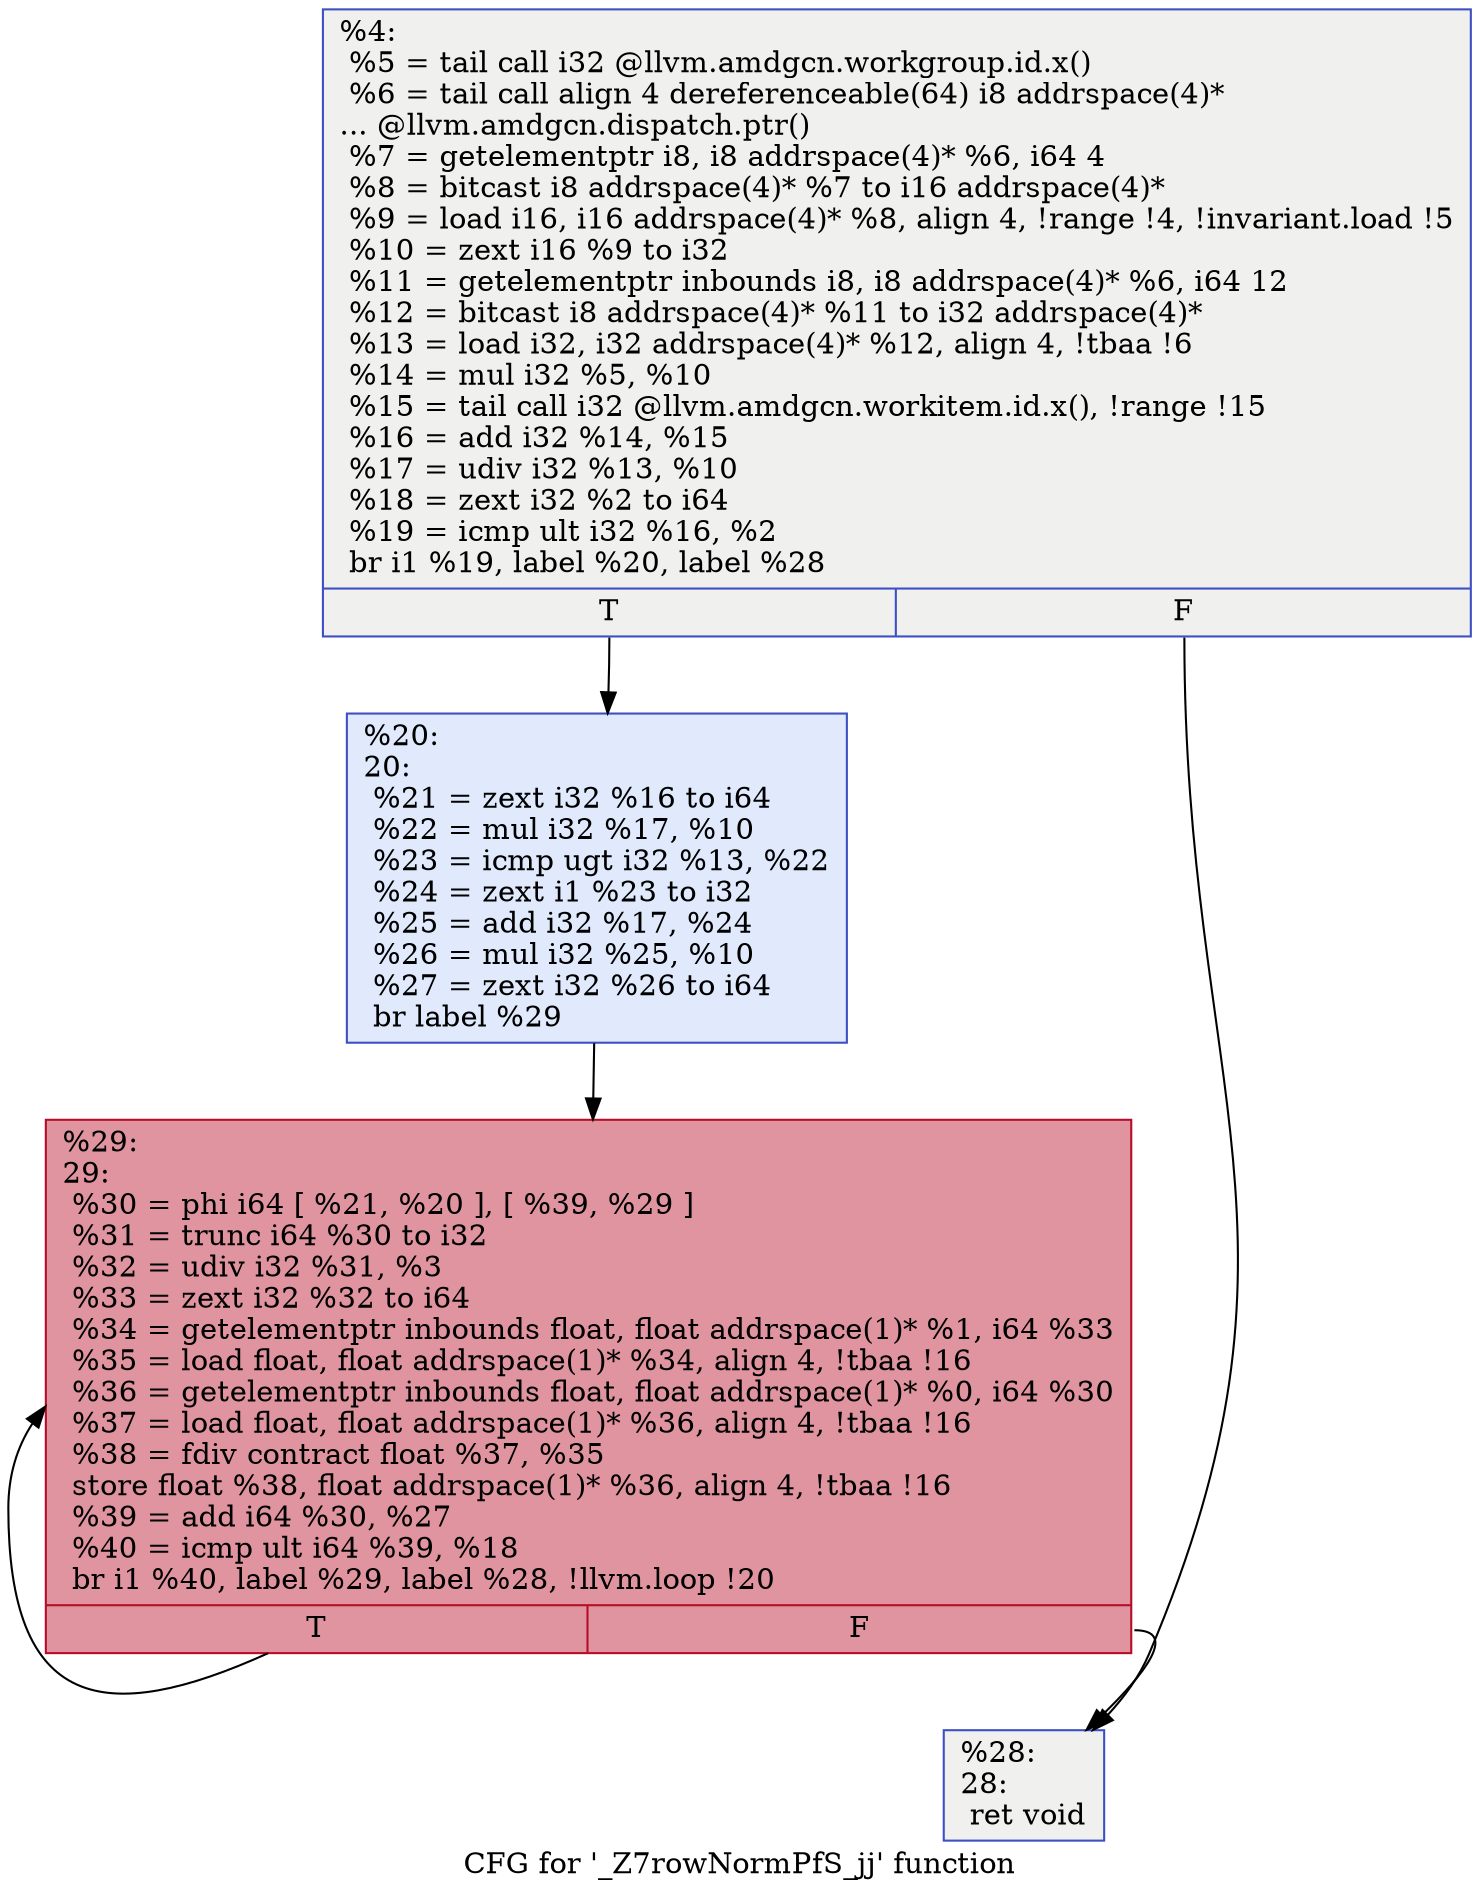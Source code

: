 digraph "CFG for '_Z7rowNormPfS_jj' function" {
	label="CFG for '_Z7rowNormPfS_jj' function";

	Node0x56934d0 [shape=record,color="#3d50c3ff", style=filled, fillcolor="#dedcdb70",label="{%4:\l  %5 = tail call i32 @llvm.amdgcn.workgroup.id.x()\l  %6 = tail call align 4 dereferenceable(64) i8 addrspace(4)*\l... @llvm.amdgcn.dispatch.ptr()\l  %7 = getelementptr i8, i8 addrspace(4)* %6, i64 4\l  %8 = bitcast i8 addrspace(4)* %7 to i16 addrspace(4)*\l  %9 = load i16, i16 addrspace(4)* %8, align 4, !range !4, !invariant.load !5\l  %10 = zext i16 %9 to i32\l  %11 = getelementptr inbounds i8, i8 addrspace(4)* %6, i64 12\l  %12 = bitcast i8 addrspace(4)* %11 to i32 addrspace(4)*\l  %13 = load i32, i32 addrspace(4)* %12, align 4, !tbaa !6\l  %14 = mul i32 %5, %10\l  %15 = tail call i32 @llvm.amdgcn.workitem.id.x(), !range !15\l  %16 = add i32 %14, %15\l  %17 = udiv i32 %13, %10\l  %18 = zext i32 %2 to i64\l  %19 = icmp ult i32 %16, %2\l  br i1 %19, label %20, label %28\l|{<s0>T|<s1>F}}"];
	Node0x56934d0:s0 -> Node0x5695850;
	Node0x56934d0:s1 -> Node0x56958e0;
	Node0x5695850 [shape=record,color="#3d50c3ff", style=filled, fillcolor="#b9d0f970",label="{%20:\l20:                                               \l  %21 = zext i32 %16 to i64\l  %22 = mul i32 %17, %10\l  %23 = icmp ugt i32 %13, %22\l  %24 = zext i1 %23 to i32\l  %25 = add i32 %17, %24\l  %26 = mul i32 %25, %10\l  %27 = zext i32 %26 to i64\l  br label %29\l}"];
	Node0x5695850 -> Node0x5695db0;
	Node0x56958e0 [shape=record,color="#3d50c3ff", style=filled, fillcolor="#dedcdb70",label="{%28:\l28:                                               \l  ret void\l}"];
	Node0x5695db0 [shape=record,color="#b70d28ff", style=filled, fillcolor="#b70d2870",label="{%29:\l29:                                               \l  %30 = phi i64 [ %21, %20 ], [ %39, %29 ]\l  %31 = trunc i64 %30 to i32\l  %32 = udiv i32 %31, %3\l  %33 = zext i32 %32 to i64\l  %34 = getelementptr inbounds float, float addrspace(1)* %1, i64 %33\l  %35 = load float, float addrspace(1)* %34, align 4, !tbaa !16\l  %36 = getelementptr inbounds float, float addrspace(1)* %0, i64 %30\l  %37 = load float, float addrspace(1)* %36, align 4, !tbaa !16\l  %38 = fdiv contract float %37, %35\l  store float %38, float addrspace(1)* %36, align 4, !tbaa !16\l  %39 = add i64 %30, %27\l  %40 = icmp ult i64 %39, %18\l  br i1 %40, label %29, label %28, !llvm.loop !20\l|{<s0>T|<s1>F}}"];
	Node0x5695db0:s0 -> Node0x5695db0;
	Node0x5695db0:s1 -> Node0x56958e0;
}
